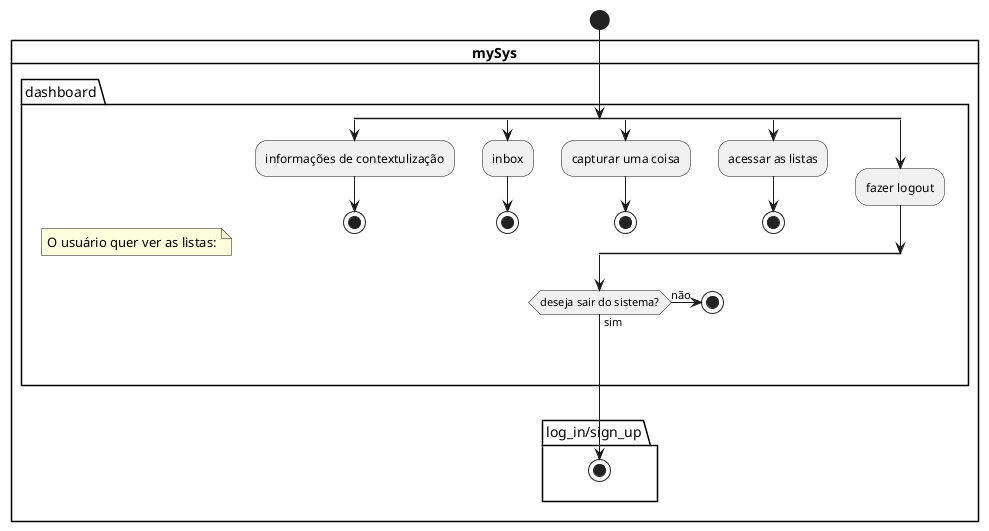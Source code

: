 @startuml

start
card **mySys** {
  package dashboard {
    floating note: O usuário quer ver as listas:
    split
    :informações de contextulização;
    stop
    split again
    :inbox;
    stop
    split again
    :capturar uma coisa;
    stop
    split again
    :acessar as listas;
    stop
    split again
    :fazer logout;
    end split
    if (deseja sair do sistema?) then (não)
    stop
    else (sim)
    endif
  }
  package log_in/sign_up {
    stop
  }
}
@enduml

